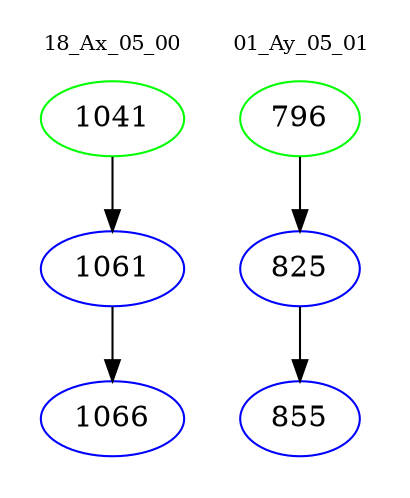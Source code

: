 digraph{
subgraph cluster_0 {
color = white
label = "18_Ax_05_00";
fontsize=10;
T0_1041 [label="1041", color="green"]
T0_1041 -> T0_1061 [color="black"]
T0_1061 [label="1061", color="blue"]
T0_1061 -> T0_1066 [color="black"]
T0_1066 [label="1066", color="blue"]
}
subgraph cluster_1 {
color = white
label = "01_Ay_05_01";
fontsize=10;
T1_796 [label="796", color="green"]
T1_796 -> T1_825 [color="black"]
T1_825 [label="825", color="blue"]
T1_825 -> T1_855 [color="black"]
T1_855 [label="855", color="blue"]
}
}
